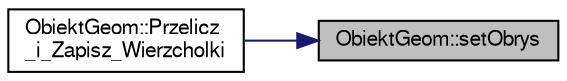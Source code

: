 digraph "ObiektGeom::setObrys"
{
 // LATEX_PDF_SIZE
  edge [fontname="FreeSans",fontsize="10",labelfontname="FreeSans",labelfontsize="10"];
  node [fontname="FreeSans",fontsize="10",shape=record];
  rankdir="RL";
  Node1 [label="ObiektGeom::setObrys",height=0.2,width=0.4,color="black", fillcolor="grey75", style="filled", fontcolor="black",tooltip=" "];
  Node1 -> Node2 [dir="back",color="midnightblue",fontsize="10",style="solid",fontname="FreeSans"];
  Node2 [label="ObiektGeom::Przelicz\l_i_Zapisz_Wierzcholki",height=0.2,width=0.4,color="black", fillcolor="white", style="filled",URL="$a00109.html#a1c646f0971f0b9460cdfa0fd5438efe1",tooltip="przelicza wierzcholki bryly"];
}
